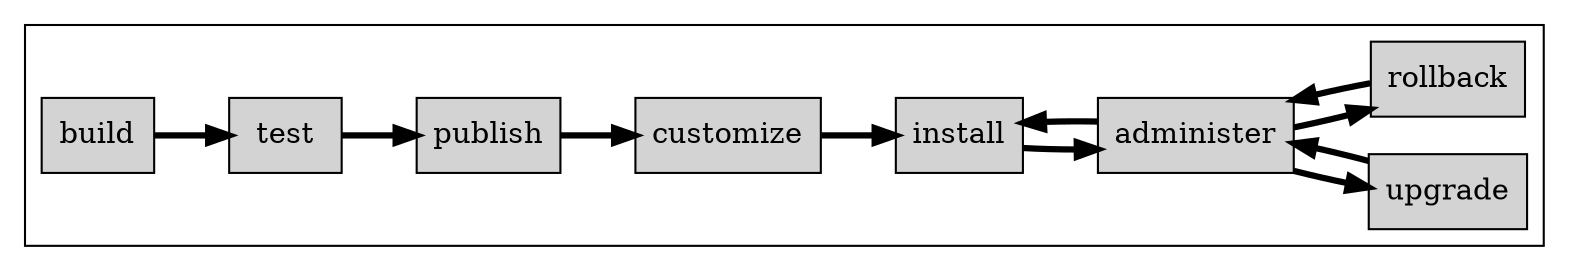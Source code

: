 
digraph G {
	rankdir=LR
	{	node [style=filled shape=box]
		build test publish customize install upgrade rollback administer
	}
	subgraph cluster_0 {
		edge [penwidth=3.0]
		build -> test -> publish -> customize -> install
		administer -> install -> administer
		administer -> upgrade -> administer
		administer -> rollback -> administer
	}
}
